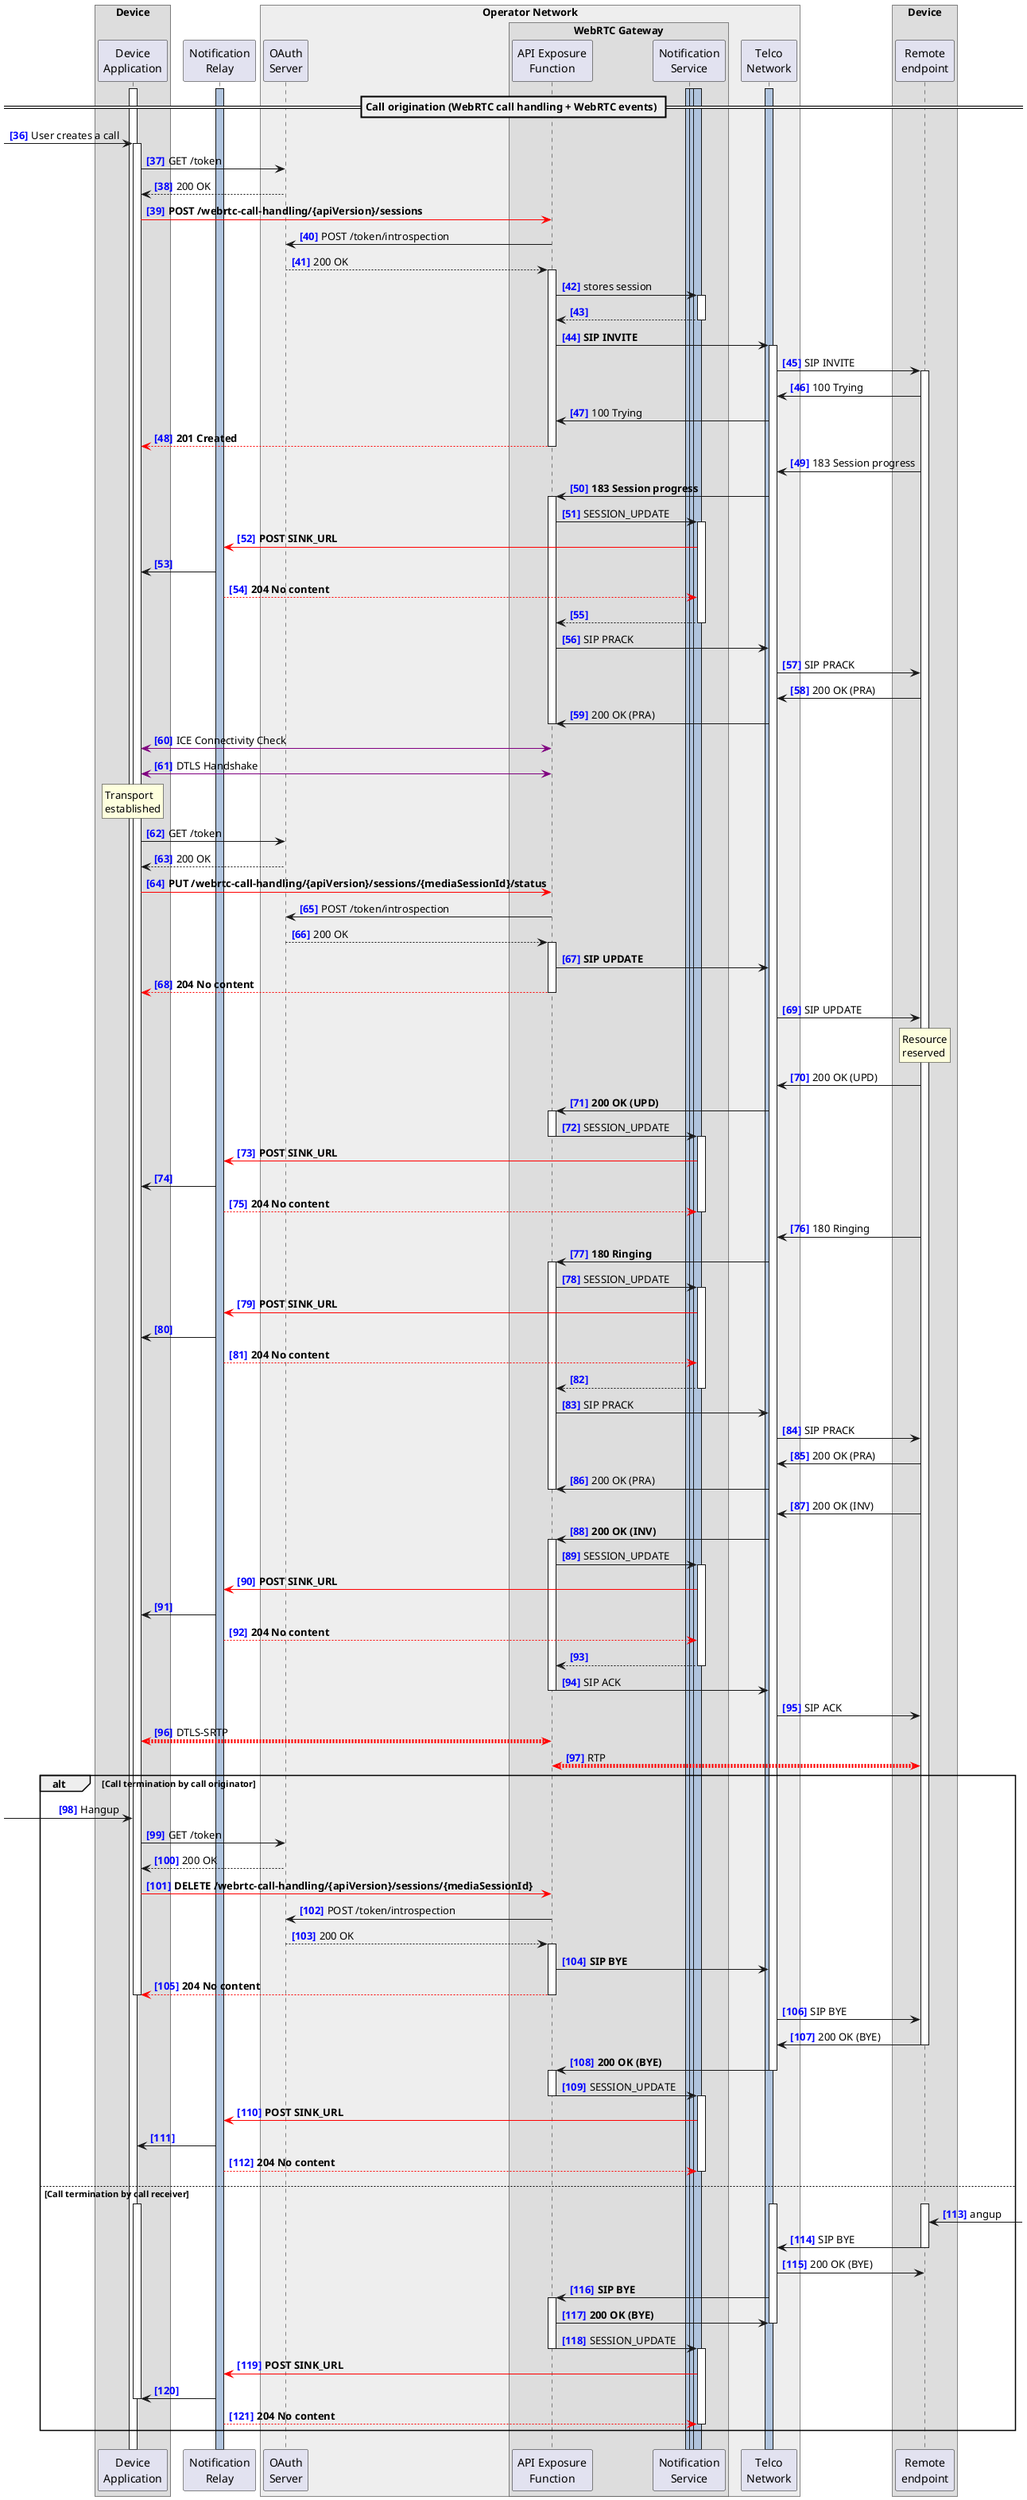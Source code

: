 @startuml



!pragma teoz true
autonumber 36 "<font color=blue><b>[0]"

<style>
.box {
  Margin 40
}
.audio{
  arrow {
    LineColor red
    LineThickness 5
  }
}
</style>

box Device 
  participant "Device\nApplication" as DA
end box

participant "Notification\nRelay" as NR

box "Operator Network" #EEEEEE
  participant "OAuth\nServer" as AS
  box "WebRTC Gateway"
    participant "API Exposure\nFunction" as API
    participant "Notification\nService" as NS
  end box
  participant "Telco\nNetwork" as SS
end box

box Device
  participant "Remote\nendpoint" as RE
end box


activate DA
activate NR #LightSteelBlue
activate NS #LightSteelBlue
activate NS #LightSteelBlue
activate NS #LightSteelBlue
activate SS #LightSteelBlue


== Call origination (WebRTC call handling + WebRTC events) ==

[-> DA ++: User creates a call

DA -> AS: GET /token
DA <-- AS: 200 OK

DA -[#red]> API : **POST /webrtc-call-handling/{apiVersion}/sessions**

AS <- API: POST /token/introspection
AS --> API ++: 200 OK

API -> NS++: stores session
return



API -> SS ++: **SIP INVITE**

SS -> RE ++: SIP INVITE
SS <- RE: 100 Trying

API <- SS: 100 Trying
DA <[#red]-- API--: **201 Created**



SS <- RE: 183 Session progress

API <- SS ++: **183 Session progress**

API -> NS ++: SESSION_UPDATE

NR <[#red]- NS: **POST SINK_URL**
DA <- NR
NR --[#red]> NS: **204 No content**

API <-- NS --

API -> SS: SIP PRACK

SS -> RE: SIP PRACK
SS <- RE: 200 OK (PRA)

API <- SS: 200 OK (PRA)
deactivate API



DA <[#purple]-> API: ICE Connectivity Check
DA <[#purple]-> API: DTLS Handshake

rnote over DA 
Transport
established
endnote


DA -> AS: GET /token
DA <-- AS: 200 OK

DA -[#red]> API: **PUT /webrtc-call-handling/{apiVersion}/sessions/{mediaSessionId}/status**

AS <- API: POST /token/introspection
AS --> API ++: 200 OK

API -> SS: **SIP UPDATE**
DA <[#red]-- API --: **204 No content**

SS -> RE: SIP UPDATE

rnote over RE
Resource
reserved
endnote

SS <- RE: 200 OK (UPD)

API <- SS ++: **200 OK (UPD)**

API -> NS ++--: SESSION_UPDATE

NR <[#red]- NS: **POST SINK_URL**
DA <- NR
NR --[#red]> NS: **204 No content**
deactivate NS



SS <- RE: 180 Ringing

API <- SS ++: **180 Ringing**

API -> NS ++: SESSION_UPDATE

NR <[#red]- NS: **POST SINK_URL**
DA <- NR
NR --[#red]> NS: **204 No content**

API <-- NS --

API -> SS: SIP PRACK

SS -> RE: SIP PRACK
SS <- RE: 200 OK (PRA)

API <- SS: 200 OK (PRA)
deactivate API



SS <- RE: 200 OK (INV)

API <- SS ++: **200 OK (INV)**

API -> NS ++: SESSION_UPDATE

NR <[#red]- NS: **POST SINK_URL**
DA <- NR
NR --[#red]> NS: **204 No content**

API <-- NS --

API -> SS --: SIP ACK
SS -> RE: SIP ACK



DA <--> API <<audio>>: DTLS-SRTP
API <--> RE <<audio>>: RTP



alt Call termination by call originator



[-> DA: Hangup

DA -> AS: GET /token
DA <-- AS: 200 OK

DA -[#red]> API: **DELETE /webrtc-call-handling/{apiVersion}/sessions/{mediaSessionId}**

AS <- API: POST /token/introspection
AS --> API ++: 200 OK

API -> SS: **SIP BYE**
DA <[#red]-- API -- : **204 No content**
deactivate DA

SS -> RE: SIP BYE

SS <- RE --: 200 OK (BYE)

API <- SS ++--: **200 OK (BYE)**

API -> NS ++--: SESSION_UPDATE

NR <[#red]- NS: **POST SINK_URL**
DA <- NR
NR --[#red]> NS: **204 No content**
deactivate NS



else Call termination by call receiver



activate DA
activate SS
activate RE

RE <-]: angup

SS <- RE --: SIP BYE
SS -> RE : 200 OK (BYE)

API <- SS ++: **SIP BYE**
API -> SS: **200 OK (BYE)**
deactivate SS

API -> NS ++--: SESSION_UPDATE

NR <[#red]- NS: **POST SINK_URL**
DA <- NR
deactivate DA
NR --[#red]> NS: **204 No content**
deactivate NS



end



@enduml
